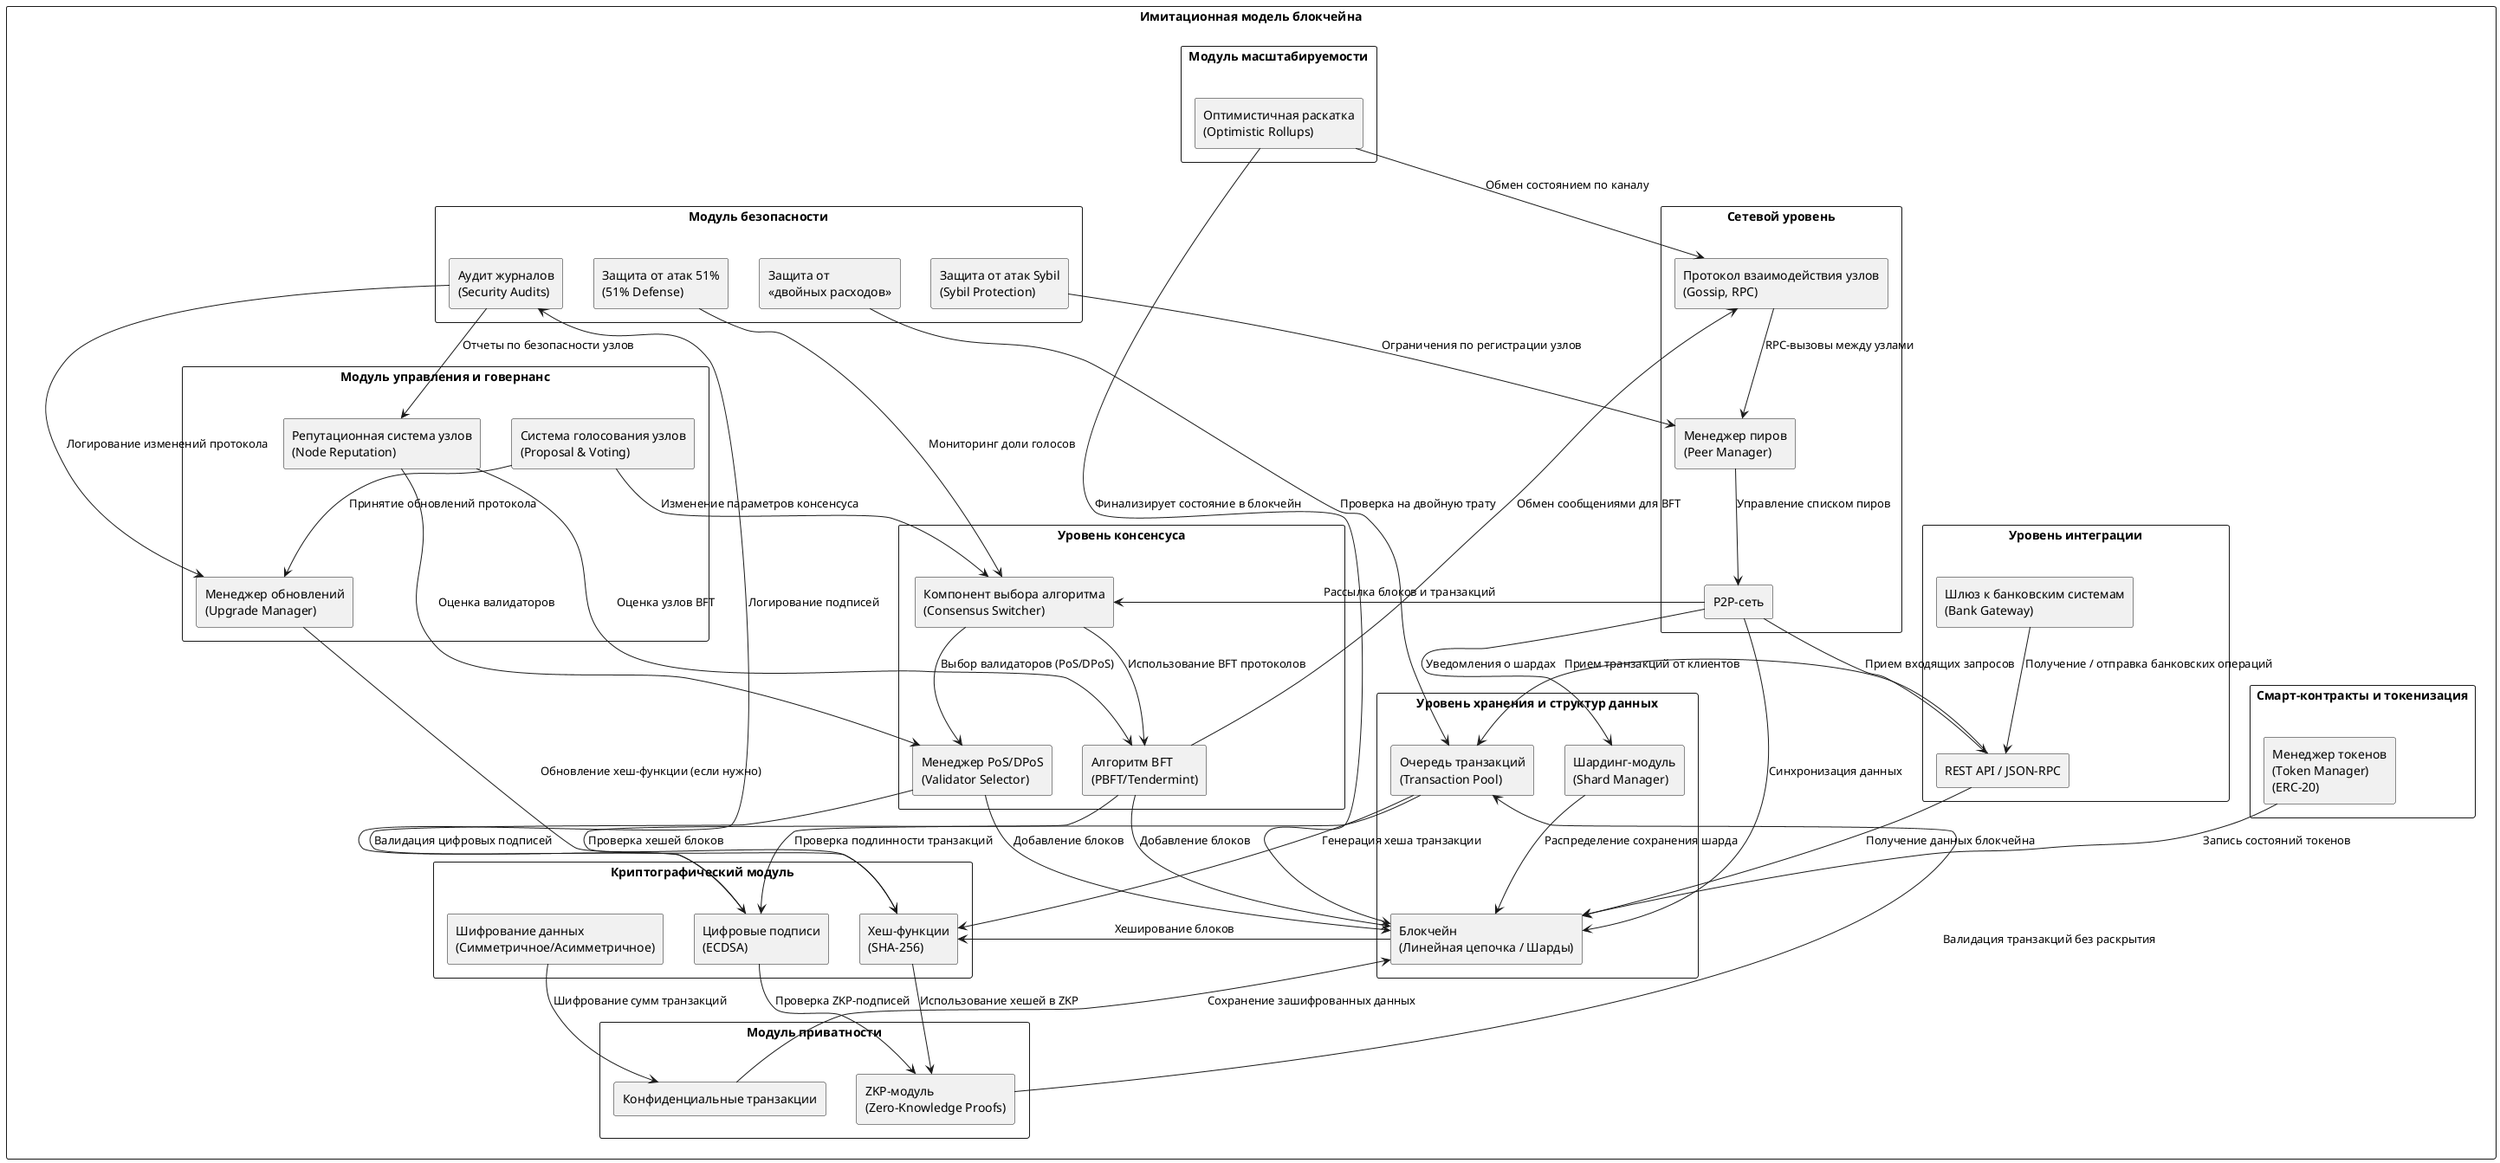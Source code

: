 @startuml
skinparam componentStyle rectangle
skinparam packageStyle rectangle
hide empty members

' Top-level system
package "Имитационная модель блокчейна" {

  ' --------------------------
  ' СЕТЕВОЙ УРОВЕНЬ (Network Layer)
  ' --------------------------
  package "Сетевой уровень" as NetworkLayer {
    [P2P-сеть] as P2PNetwork
    [Протокол взаимодействия узлов\n(Gossip, RPC)] as NodeComm
    [Менеджер пиров\n(Peer Manager)] as PeerManager
  }

  ' --------------------------
  ' УРОВЕНЬ КОНСЕНСУСА (Consensus Layer)
  ' --------------------------
  package "Уровень консенсуса" as ConsensusLayer {
    [Менеджер PoS/DPoS\n(Validator Selector)] as PoSValidator
    [Алгоритм BFT\n(PBFT/Tendermint)] as BFTEngine
    [Компонент выбора алгоритма\n(Consensus Switcher)] as ConsensusSwitcher
  }

  ' --------------------------
  ' УРОВЕНЬ ХРАНЕНИЯ И СТРУКТУР ДАННЫХ (Data & Storage Layer)
  ' --------------------------
  package "Уровень хранения и структур данных" as StorageLayer {
    [Блокчейн\n(Линейная цепочка / Шарды)] as BlockchainDB
    [Шардинг-модуль\n(Shard Manager)] as ShardManager
    [Очередь транзакций\n(Transaction Pool)] as TxPool
  }

  ' --------------------------
  ' КРИПТОГРАФИЧЕСКИЙ МОДУЛЬ (Crypto Layer)
  ' --------------------------
  package "Криптографический модуль" as CryptoLayer {
    [Цифровые подписи\n(ECDSA)] as SignatureModule
    [Хеш-функции\n(SHA-256)] as HashModule
    [Шифрование данных\n(Симметричное/Асимметричное)] as EncryptionModule
  }

  ' --------------------------
  ' МОДУЛЬ ПРИВАТНОСТИ (Privacy Layer)
  ' --------------------------
  package "Модуль приватности" as PrivacyLayer {
    [ZKP-модуль\n(Zero-Knowledge Proofs)] as ZKPModule
    [Конфиденциальные транзакции] as ConfidentialTx
  }

  ' --------------------------
  ' МОДУЛЬ МАСШТАБИРУЕМОСТИ (Scalability Layer)
  ' --------------------------
  package "Модуль масштабируемости" as ScalabilityLayer {
    [Оптимистичная раскатка\n(Optimistic Rollups)] as OptimisticRollups
  }

  ' --------------------------
  ' СМАРТ-КОНТРАКТЫ И ТОКЕНИЗАЦИЯ (Smart Contract & Token Layer)
  ' --------------------------
  package "Смарт-контракты и токенизация" as SmartContractLayer {
    [Менеджер токенов\n(Token Manager)\n(ERC-20)] as TokenManager
  }

  ' --------------------------
  ' УРОВЕНЬ ИНТЕГРАЦИИ (Integration Layer)
  ' --------------------------
  package "Уровень интеграции" as IntegrationLayer {
    [REST API / JSON-RPC] as APIEndpoint
    [Шлюз к банковским системам\n(Bank Gateway)] as BankGateway
  }

  ' --------------------------
  ' МОДУЛЬ УПРАВЛЕНИЯ И ГОВЕРНАНС (Governance Layer)
  ' --------------------------
  package "Модуль управления и говернанс" as GovernanceLayer {
    [Система голосования узлов\n(Proposal & Voting)] as VotingModule
    [Репутационная система узлов\n(Node Reputation)] as ReputationModule
    [Менеджер обновлений\n(Upgrade Manager)] as UpgradeManager
  }

  ' --------------------------
  ' МОДУЛЬ БЕЗОПАСНОСТИ (Security Layer)
  ' --------------------------
  package "Модуль безопасности" as SecurityLayer {
    [Защита от\n«двойных расходов»] as DoubleSpendGuard
    [Защита от атак Sybil\n(Sybil Protection)] as SybilGuard
    [Защита от атак 51%\n(51% Defense)] as FiftyOnePercentGuard
    [Аудит журналов\n(Security Audits)] as AuditLogs
  }

  ' --------------------------
  ' СВЯЗИ МЕЖДУ КОМПОНЕНТАМИ
  ' --------------------------

  ' Сетевой уровень взаимодействует со всеми остальными
  P2PNetwork        --> ConsensusSwitcher      : "Рассылка блоков и транзакций"
  P2PNetwork        --> BlockchainDB          : "Синхронизация данных"
  P2PNetwork        --> ShardManager          : "Уведомления о шардах"
  P2PNetwork        --> APIEndpoint           : "Прием входящих запросов"
  PeerManager       --> P2PNetwork            : "Управление списком пиров"
  NodeComm          --> PeerManager           : "RPC-вызовы между узлами"

  ' Consensus Layer взаимодействует с Crypto и Storage
  ConsensusSwitcher --> PoSValidator          : "Выбор валидаторов (PoS/DPoS)"
  ConsensusSwitcher --> BFTEngine             : "Использование BFT протоколов"
  PoSValidator      --> SignatureModule       : "Валидация цифровых подписей"
  BFTEngine         --> NodeComm              : "Обмен сообщениями для BFT"
  BFTEngine         --> HashModule            : "Проверка хешей блоков"
  PoSValidator      --> BlockchainDB          : "Добавление блоков"
  BFTEngine         --> BlockchainDB          : "Добавление блоков"

  ' Data & Storage Layer взаимодействует с Crypto и Scalability
  TxPool            --> SignatureModule       : "Проверка подлинности транзакций"
  TxPool            --> HashModule            : "Генерация хеша транзакции"
  BlockchainDB      --> HashModule            : "Хеширование блоков"
  ShardManager      --> BlockchainDB          : "Распределение сохранения шарда"

  ' Crypto Layer взаимодействует с Privacy и Security
  SignatureModule   --> ZKPModule             : "Проверка ZKP-подписей"
  HashModule        --> ZKPModule             : "Использование хешей в ZKP"
  EncryptionModule  --> ConfidentialTx        : "Шифрование сумм транзакций"
  SignatureModule   --> AuditLogs             : "Логирование подписей"

  ' Privacy Layer взаимодействует с Storage и SmartContract
  ZKPModule         --> TxPool                : "Валидация транзакций без раскрытия"
  ConfidentialTx    --> BlockchainDB          : "Сохранение зашифрованных данных"

  ' Scalability Layer взаимодействует с Storage и Network
  OptimisticRollups --> BlockchainDB          : "Финализирует состояние в блокчейн"
  OptimisticRollups --> NodeComm              : "Обмен состоянием по каналу"

  ' SmartContract Layer взаимодействует с Crypto, Storage и Integration
  TokenManager      --> BlockchainDB          : "Запись состояний токенов"

  ' Integration Layer связывает внешние системы
  APIEndpoint       --> TxPool                : "Прием транзакций от клиентов"
  APIEndpoint       --> BlockchainDB          : "Получение данных блокчейна"
  BankGateway       --> APIEndpoint           : "Получение / отправка банковских операций"

  ' Governance Layer взаимодействует со всеми остальными
  VotingModule      --> ConsensusSwitcher     : "Изменение параметров консенсуса"
  VotingModule      --> UpgradeManager        : "Принятие обновлений протокола"
  ReputationModule  --> PoSValidator          : "Оценка валидаторов"
  ReputationModule  --> BFTEngine             : "Оценка узлов BFT"
  UpgradeManager    --> HashModule            : "Обновление хеш-функции (если нужно)"

  ' Security Layer взаимодействует со всеми остальными
  DoubleSpendGuard  --> TxPool                : "Проверка на двойную трату"
  SybilGuard        --> PeerManager           : "Ограничения по регистрации узлов"
  FiftyOnePercentGuard --> ConsensusSwitcher  : "Мониторинг доли голосов"
  AuditLogs         --> UpgradeManager        : "Логирование изменений протокола"
  AuditLogs         --> ReputationModule      : "Отчеты по безопасности узлов"

}
@enduml